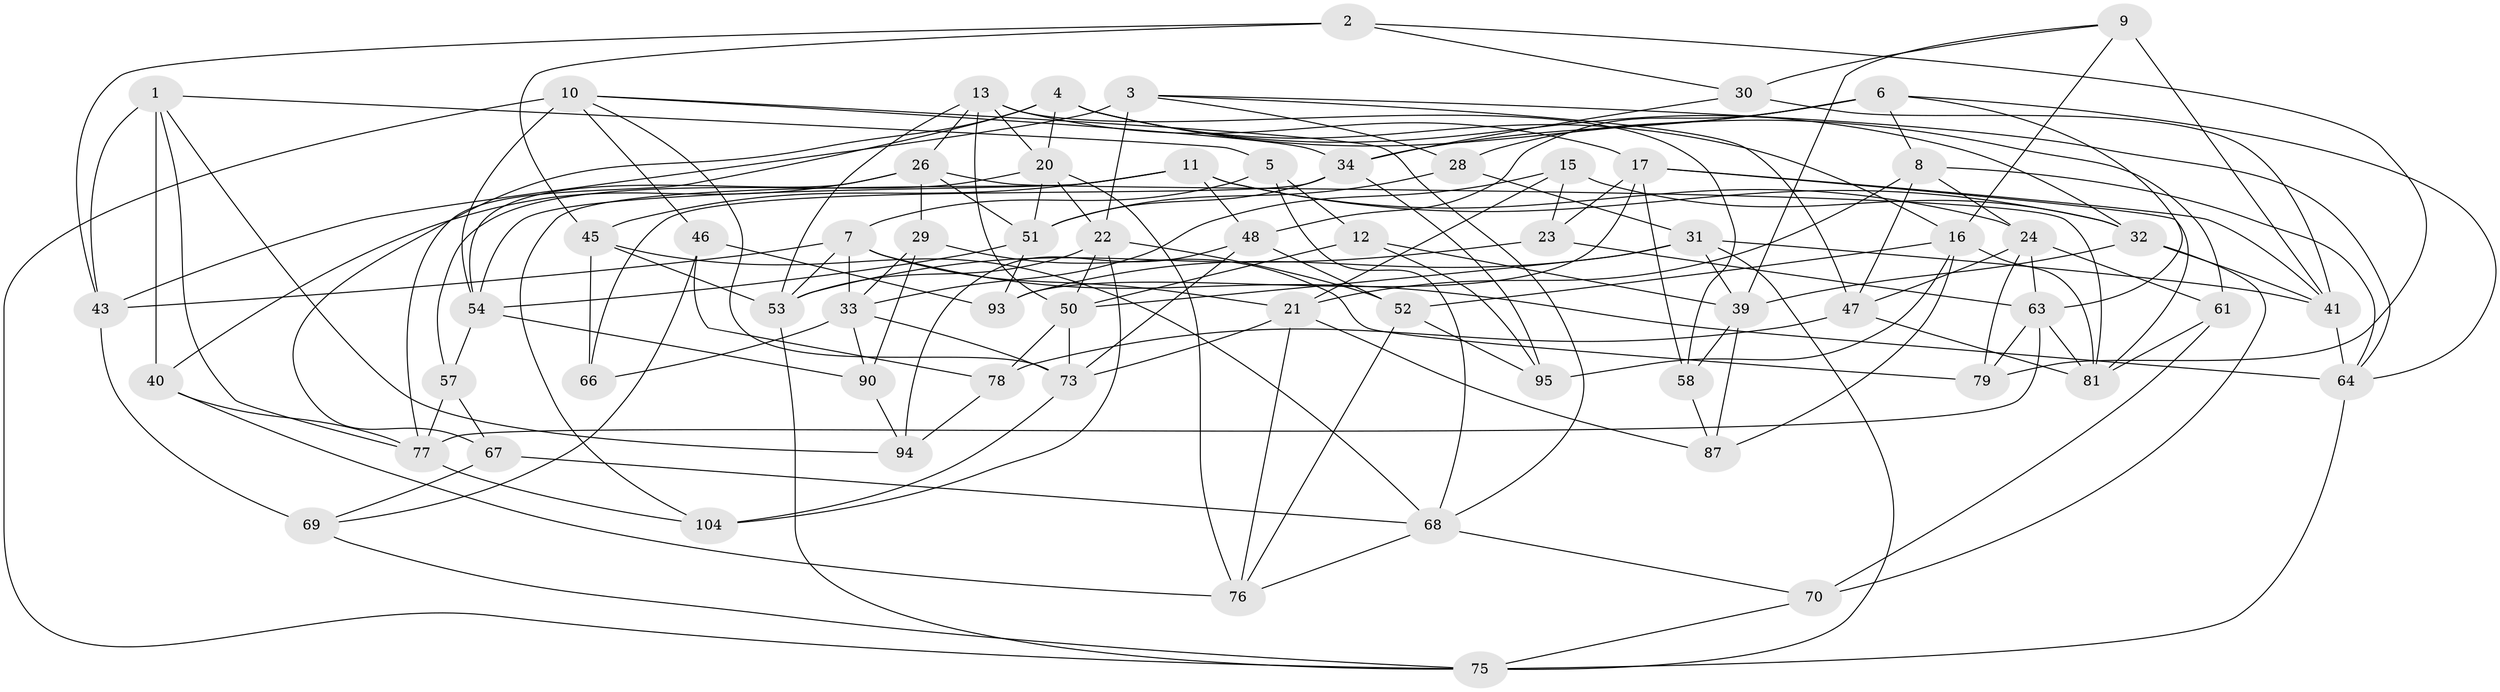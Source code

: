 // Generated by graph-tools (version 1.1) at 2025/24/03/03/25 07:24:31]
// undirected, 65 vertices, 164 edges
graph export_dot {
graph [start="1"]
  node [color=gray90,style=filled];
  1 [super="+44"];
  2;
  3 [super="+49"];
  4 [super="+37"];
  5;
  6 [super="+18"];
  7 [super="+25"];
  8 [super="+101"];
  9;
  10 [super="+38"];
  11 [super="+100"];
  12;
  13 [super="+14"];
  15;
  16 [super="+19"];
  17 [super="+27"];
  20 [super="+35"];
  21 [super="+80"];
  22 [super="+96"];
  23;
  24 [super="+91"];
  26 [super="+99"];
  28;
  29;
  30;
  31 [super="+98"];
  32 [super="+42"];
  33 [super="+36"];
  34 [super="+55"];
  39 [super="+103"];
  40 [super="+62"];
  41 [super="+60"];
  43 [super="+97"];
  45 [super="+59"];
  46;
  47 [super="+88"];
  48 [super="+84"];
  50 [super="+56"];
  51 [super="+74"];
  52 [super="+92"];
  53 [super="+65"];
  54 [super="+72"];
  57;
  58;
  61;
  63 [super="+102"];
  64 [super="+71"];
  66;
  67;
  68 [super="+89"];
  69;
  70;
  73 [super="+85"];
  75 [super="+83"];
  76 [super="+105"];
  77 [super="+82"];
  78;
  79;
  81 [super="+86"];
  87;
  90;
  93;
  94;
  95;
  104;
  1 -- 77;
  1 -- 40 [weight=2];
  1 -- 5;
  1 -- 94;
  1 -- 43;
  2 -- 30;
  2 -- 79;
  2 -- 43;
  2 -- 45;
  3 -- 28;
  3 -- 47;
  3 -- 43 [weight=2];
  3 -- 64;
  3 -- 22;
  4 -- 16;
  4 -- 77;
  4 -- 20;
  4 -- 32;
  4 -- 67;
  4 -- 61;
  5 -- 12;
  5 -- 7;
  5 -- 68;
  6 -- 28;
  6 -- 8;
  6 -- 48;
  6 -- 34;
  6 -- 64;
  6 -- 63;
  7 -- 33;
  7 -- 53;
  7 -- 21;
  7 -- 64;
  7 -- 43;
  8 -- 24;
  8 -- 47 [weight=2];
  8 -- 64;
  8 -- 21;
  9 -- 30;
  9 -- 16;
  9 -- 39;
  9 -- 41;
  10 -- 46;
  10 -- 75;
  10 -- 68;
  10 -- 54;
  10 -- 73;
  10 -- 34;
  11 -- 104;
  11 -- 24;
  11 -- 48;
  11 -- 32;
  11 -- 54;
  11 -- 45;
  12 -- 50;
  12 -- 95;
  12 -- 39;
  13 -- 26;
  13 -- 20;
  13 -- 50;
  13 -- 53;
  13 -- 58;
  13 -- 17;
  15 -- 21;
  15 -- 33;
  15 -- 23;
  15 -- 32;
  16 -- 95;
  16 -- 81;
  16 -- 87;
  16 -- 52;
  17 -- 58;
  17 -- 23;
  17 -- 41;
  17 -- 81;
  17 -- 93;
  20 -- 57;
  20 -- 22;
  20 -- 76;
  20 -- 51;
  21 -- 76;
  21 -- 73;
  21 -- 87;
  22 -- 104;
  22 -- 53;
  22 -- 50;
  22 -- 52;
  23 -- 63;
  23 -- 53;
  24 -- 79;
  24 -- 61;
  24 -- 47;
  24 -- 63;
  26 -- 40;
  26 -- 81;
  26 -- 51;
  26 -- 29;
  26 -- 54;
  28 -- 51;
  28 -- 31;
  29 -- 79;
  29 -- 90;
  29 -- 33;
  30 -- 34;
  30 -- 41;
  31 -- 39;
  31 -- 75;
  31 -- 93;
  31 -- 50;
  31 -- 41;
  32 -- 70;
  32 -- 41;
  32 -- 39;
  33 -- 90;
  33 -- 73;
  33 -- 66;
  34 -- 51;
  34 -- 66;
  34 -- 95;
  39 -- 87;
  39 -- 58;
  40 -- 76 [weight=2];
  40 -- 77;
  41 -- 64;
  43 -- 69;
  45 -- 66 [weight=2];
  45 -- 53;
  45 -- 68;
  46 -- 93;
  46 -- 69;
  46 -- 78;
  47 -- 78;
  47 -- 81;
  48 -- 73;
  48 -- 52 [weight=2];
  48 -- 94;
  50 -- 78;
  50 -- 73;
  51 -- 93;
  51 -- 54;
  52 -- 95;
  52 -- 76;
  53 -- 75;
  54 -- 90;
  54 -- 57;
  57 -- 67;
  57 -- 77;
  58 -- 87;
  61 -- 70;
  61 -- 81;
  63 -- 81;
  63 -- 79;
  63 -- 77;
  64 -- 75;
  67 -- 69;
  67 -- 68;
  68 -- 76;
  68 -- 70;
  69 -- 75;
  70 -- 75;
  73 -- 104;
  77 -- 104;
  78 -- 94;
  90 -- 94;
}
